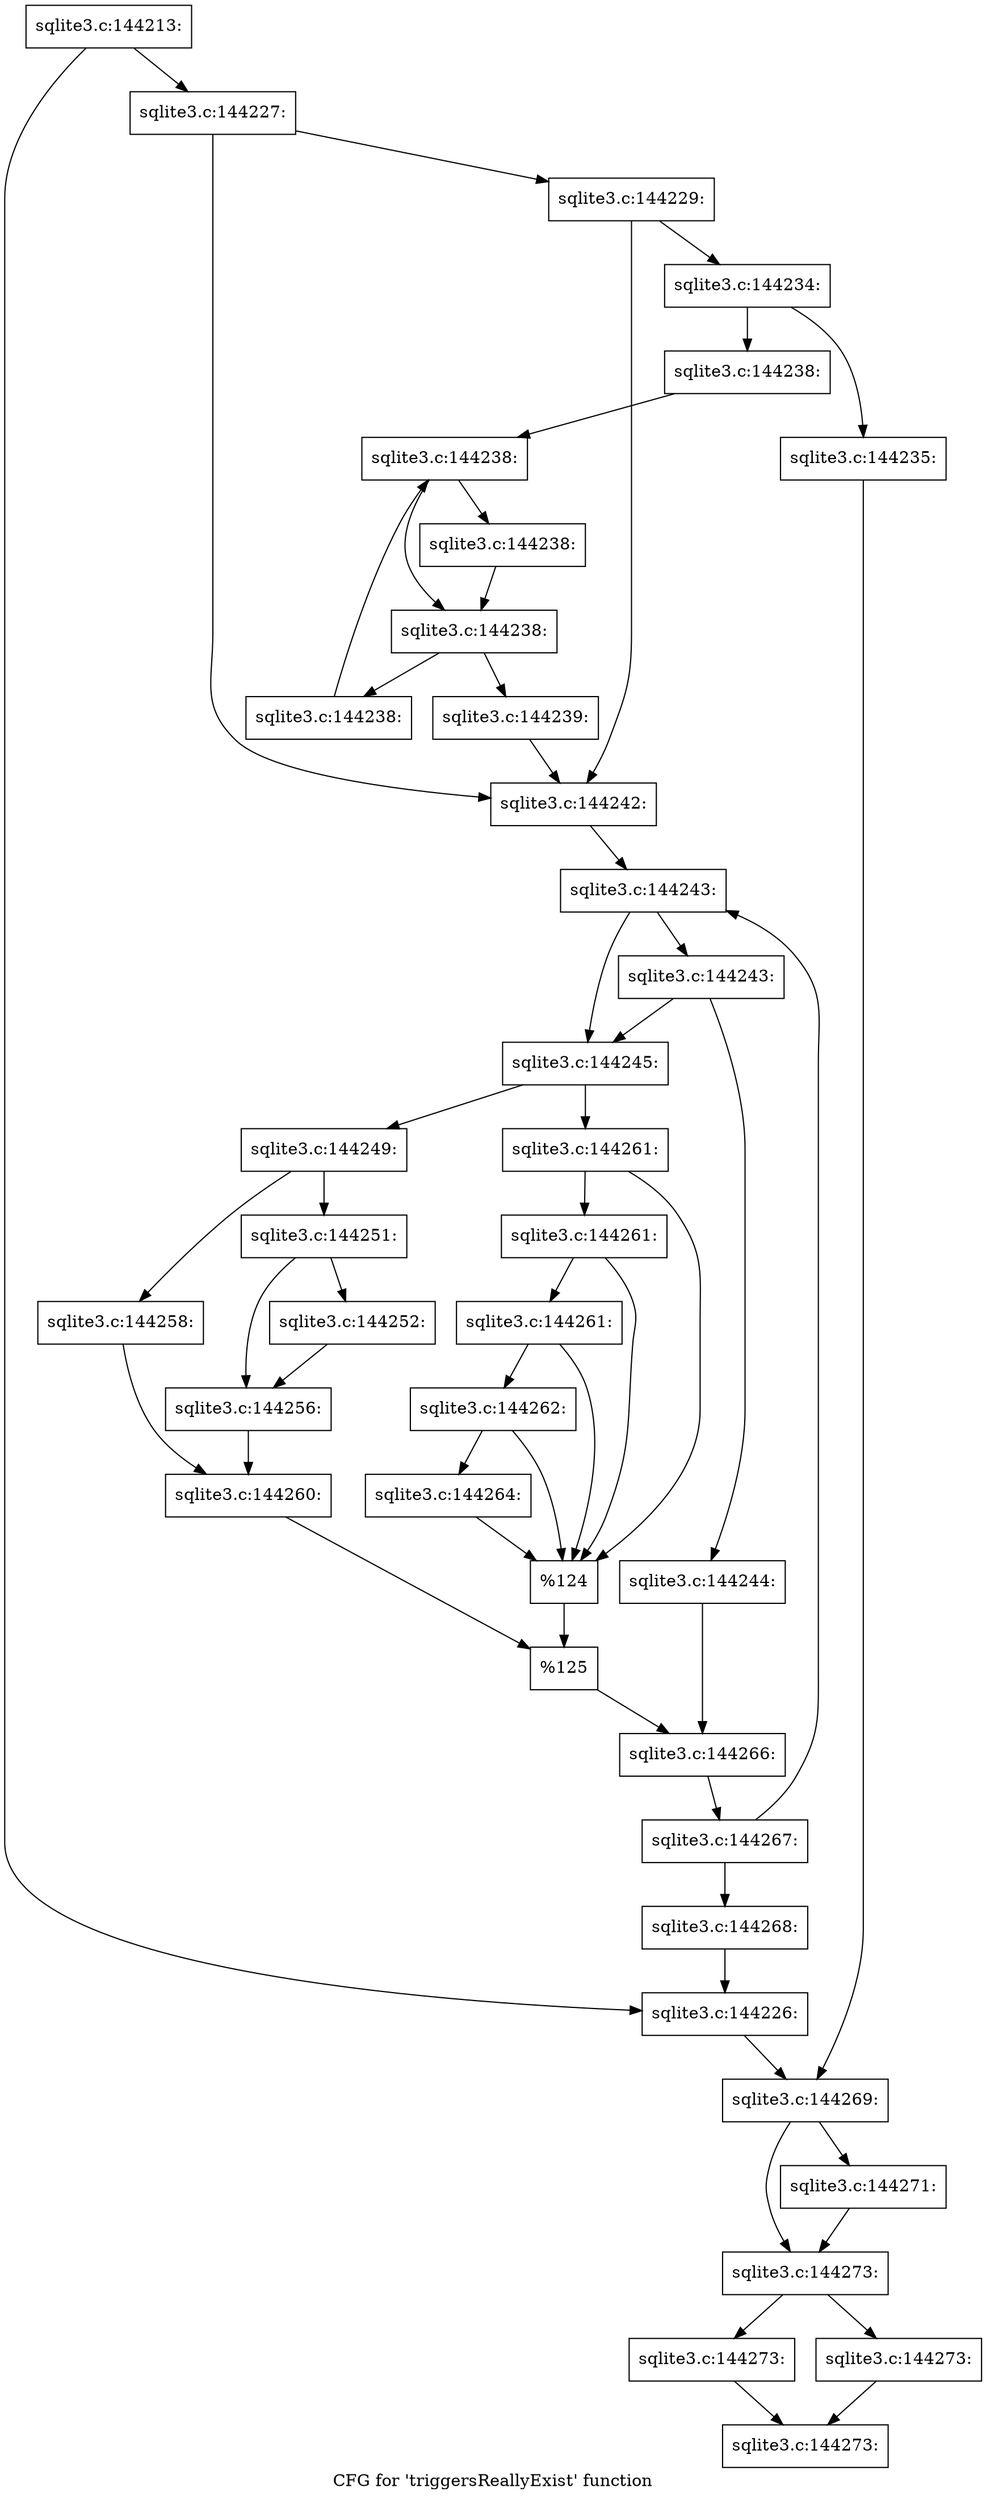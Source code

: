 digraph "CFG for 'triggersReallyExist' function" {
	label="CFG for 'triggersReallyExist' function";

	Node0x55c0f9d15740 [shape=record,label="{sqlite3.c:144213:}"];
	Node0x55c0f9d15740 -> Node0x55c0f9d18b60;
	Node0x55c0f9d15740 -> Node0x55c0f9d18bb0;
	Node0x55c0f9d18b60 [shape=record,label="{sqlite3.c:144227:}"];
	Node0x55c0f9d18b60 -> Node0x55c0f9d19180;
	Node0x55c0f9d18b60 -> Node0x55c0f9d19130;
	Node0x55c0f9d19180 [shape=record,label="{sqlite3.c:144229:}"];
	Node0x55c0f9d19180 -> Node0x55c0f9d190e0;
	Node0x55c0f9d19180 -> Node0x55c0f9d19130;
	Node0x55c0f9d190e0 [shape=record,label="{sqlite3.c:144234:}"];
	Node0x55c0f9d190e0 -> Node0x55c0f9d19d70;
	Node0x55c0f9d190e0 -> Node0x55c0f9d19dc0;
	Node0x55c0f9d19d70 [shape=record,label="{sqlite3.c:144235:}"];
	Node0x55c0f9d19d70 -> Node0x55c0f9d1abf0;
	Node0x55c0f9d19dc0 [shape=record,label="{sqlite3.c:144238:}"];
	Node0x55c0f9d19dc0 -> Node0x55c0f9d1ad00;
	Node0x55c0f9d1ad00 [shape=record,label="{sqlite3.c:144238:}"];
	Node0x55c0f9d1ad00 -> Node0x55c0f9d1af30;
	Node0x55c0f9d1ad00 -> Node0x55c0f9d1aee0;
	Node0x55c0f9d1af30 [shape=record,label="{sqlite3.c:144238:}"];
	Node0x55c0f9d1af30 -> Node0x55c0f9d1aee0;
	Node0x55c0f9d1aee0 [shape=record,label="{sqlite3.c:144238:}"];
	Node0x55c0f9d1aee0 -> Node0x55c0f9d1b910;
	Node0x55c0f9d1aee0 -> Node0x55c0f9d1ae60;
	Node0x55c0f9d1b910 [shape=record,label="{sqlite3.c:144238:}"];
	Node0x55c0f9d1b910 -> Node0x55c0f9d1ad00;
	Node0x55c0f9d1ae60 [shape=record,label="{sqlite3.c:144239:}"];
	Node0x55c0f9d1ae60 -> Node0x55c0f9d19130;
	Node0x55c0f9d19130 [shape=record,label="{sqlite3.c:144242:}"];
	Node0x55c0f9d19130 -> Node0x55c0f9d1c380;
	Node0x55c0f9d1c380 [shape=record,label="{sqlite3.c:144243:}"];
	Node0x55c0f9d1c380 -> Node0x55c0f9d1c640;
	Node0x55c0f9d1c380 -> Node0x55c0f9d1c5f0;
	Node0x55c0f9d1c640 [shape=record,label="{sqlite3.c:144243:}"];
	Node0x55c0f9d1c640 -> Node0x55c0f9d1c550;
	Node0x55c0f9d1c640 -> Node0x55c0f9d1c5f0;
	Node0x55c0f9d1c550 [shape=record,label="{sqlite3.c:144244:}"];
	Node0x55c0f9d1c550 -> Node0x55c0f9d1c5a0;
	Node0x55c0f9d1c5f0 [shape=record,label="{sqlite3.c:144245:}"];
	Node0x55c0f9d1c5f0 -> Node0x55c0f650b5d0;
	Node0x55c0f9d1c5f0 -> Node0x55c0f9d1daf0;
	Node0x55c0f650b5d0 [shape=record,label="{sqlite3.c:144249:}"];
	Node0x55c0f650b5d0 -> Node0x55c0f9d1e1c0;
	Node0x55c0f650b5d0 -> Node0x55c0f9d1e260;
	Node0x55c0f9d1e1c0 [shape=record,label="{sqlite3.c:144251:}"];
	Node0x55c0f9d1e1c0 -> Node0x55c0f9d1e7b0;
	Node0x55c0f9d1e1c0 -> Node0x55c0f9d1e800;
	Node0x55c0f9d1e7b0 [shape=record,label="{sqlite3.c:144252:}"];
	Node0x55c0f9d1e7b0 -> Node0x55c0f9d1e800;
	Node0x55c0f9d1e800 [shape=record,label="{sqlite3.c:144256:}"];
	Node0x55c0f9d1e800 -> Node0x55c0f9d1e210;
	Node0x55c0f9d1e260 [shape=record,label="{sqlite3.c:144258:}"];
	Node0x55c0f9d1e260 -> Node0x55c0f9d1e210;
	Node0x55c0f9d1e210 [shape=record,label="{sqlite3.c:144260:}"];
	Node0x55c0f9d1e210 -> Node0x55c0f9d1d360;
	Node0x55c0f9d1daf0 [shape=record,label="{sqlite3.c:144261:}"];
	Node0x55c0f9d1daf0 -> Node0x55c0f9d202a0;
	Node0x55c0f9d1daf0 -> Node0x55c0f9d20150;
	Node0x55c0f9d202a0 [shape=record,label="{sqlite3.c:144261:}"];
	Node0x55c0f9d202a0 -> Node0x55c0f9d20220;
	Node0x55c0f9d202a0 -> Node0x55c0f9d20150;
	Node0x55c0f9d20220 [shape=record,label="{sqlite3.c:144261:}"];
	Node0x55c0f9d20220 -> Node0x55c0f9d201a0;
	Node0x55c0f9d20220 -> Node0x55c0f9d20150;
	Node0x55c0f9d201a0 [shape=record,label="{sqlite3.c:144262:}"];
	Node0x55c0f9d201a0 -> Node0x55c0f9d20100;
	Node0x55c0f9d201a0 -> Node0x55c0f9d20150;
	Node0x55c0f9d20100 [shape=record,label="{sqlite3.c:144264:}"];
	Node0x55c0f9d20100 -> Node0x55c0f9d20150;
	Node0x55c0f9d20150 [shape=record,label="{%124}"];
	Node0x55c0f9d20150 -> Node0x55c0f9d1d360;
	Node0x55c0f9d1d360 [shape=record,label="{%125}"];
	Node0x55c0f9d1d360 -> Node0x55c0f9d1c5a0;
	Node0x55c0f9d1c5a0 [shape=record,label="{sqlite3.c:144266:}"];
	Node0x55c0f9d1c5a0 -> Node0x55c0f9d1c330;
	Node0x55c0f9d1c330 [shape=record,label="{sqlite3.c:144267:}"];
	Node0x55c0f9d1c330 -> Node0x55c0f9d1c380;
	Node0x55c0f9d1c330 -> Node0x55c0f9d1c2e0;
	Node0x55c0f9d1c2e0 [shape=record,label="{sqlite3.c:144268:}"];
	Node0x55c0f9d1c2e0 -> Node0x55c0f9d18bb0;
	Node0x55c0f9d18bb0 [shape=record,label="{sqlite3.c:144226:}"];
	Node0x55c0f9d18bb0 -> Node0x55c0f9d1abf0;
	Node0x55c0f9d1abf0 [shape=record,label="{sqlite3.c:144269:}"];
	Node0x55c0f9d1abf0 -> Node0x55c0f9d221d0;
	Node0x55c0f9d1abf0 -> Node0x55c0f9d22220;
	Node0x55c0f9d221d0 [shape=record,label="{sqlite3.c:144271:}"];
	Node0x55c0f9d221d0 -> Node0x55c0f9d22220;
	Node0x55c0f9d22220 [shape=record,label="{sqlite3.c:144273:}"];
	Node0x55c0f9d22220 -> Node0x55c0f9d22850;
	Node0x55c0f9d22220 -> Node0x55c0f9d228a0;
	Node0x55c0f9d22850 [shape=record,label="{sqlite3.c:144273:}"];
	Node0x55c0f9d22850 -> Node0x55c0f9d228f0;
	Node0x55c0f9d228a0 [shape=record,label="{sqlite3.c:144273:}"];
	Node0x55c0f9d228a0 -> Node0x55c0f9d228f0;
	Node0x55c0f9d228f0 [shape=record,label="{sqlite3.c:144273:}"];
}
